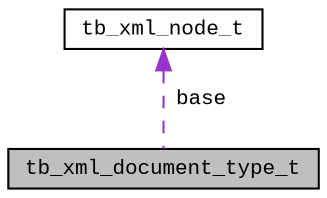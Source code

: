 digraph "tb_xml_document_type_t"
{
  edge [fontname="CourierNew",fontsize="10",labelfontname="CourierNew",labelfontsize="10"];
  node [fontname="CourierNew",fontsize="10",shape=record];
  Node1 [label="tb_xml_document_type_t",height=0.2,width=0.4,color="black", fillcolor="grey75", style="filled" fontcolor="black"];
  Node2 -> Node1 [dir="back",color="darkorchid3",fontsize="10",style="dashed",label=" base" ,fontname="CourierNew"];
  Node2 [label="tb_xml_node_t",height=0.2,width=0.4,color="black", fillcolor="white", style="filled",URL="$d5/d71/structtb__xml__node__t.html",tooltip="the xml node "];
}
